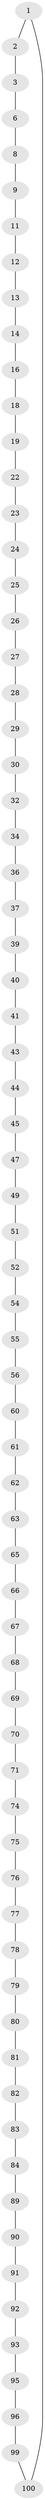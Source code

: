 // original degree distribution, {2: 1.0}
// Generated by graph-tools (version 1.1) at 2025/20/03/04/25 18:20:16]
// undirected, 70 vertices, 70 edges
graph export_dot {
graph [start="1"]
  node [color=gray90,style=filled];
  1;
  2;
  3 [super="+4"];
  6 [super="+7"];
  8;
  9 [super="+10"];
  11;
  12;
  13;
  14 [super="+15"];
  16 [super="+17"];
  18;
  19 [super="+20"];
  22;
  23;
  24;
  25;
  26;
  27;
  28;
  29;
  30 [super="+31"];
  32 [super="+33"];
  34 [super="+35"];
  36;
  37 [super="+38"];
  39;
  40;
  41 [super="+42"];
  43;
  44;
  45 [super="+46"];
  47 [super="+48"];
  49 [super="+50"];
  51;
  52 [super="+53"];
  54;
  55;
  56 [super="+57"];
  60;
  61;
  62;
  63 [super="+64"];
  65;
  66;
  67;
  68;
  69;
  70;
  71 [super="+72"];
  74;
  75;
  76;
  77;
  78;
  79;
  80;
  81;
  82;
  83;
  84 [super="+85"];
  89;
  90;
  91;
  92;
  93 [super="+94"];
  95;
  96 [super="+97"];
  99;
  100;
  1 -- 2;
  1 -- 100;
  2 -- 3;
  3 -- 6;
  6 -- 8;
  8 -- 9;
  9 -- 11;
  11 -- 12;
  12 -- 13;
  13 -- 14;
  14 -- 16;
  16 -- 18;
  18 -- 19;
  19 -- 22;
  22 -- 23;
  23 -- 24;
  24 -- 25;
  25 -- 26;
  26 -- 27;
  27 -- 28;
  28 -- 29;
  29 -- 30;
  30 -- 32;
  32 -- 34;
  34 -- 36;
  36 -- 37;
  37 -- 39;
  39 -- 40;
  40 -- 41;
  41 -- 43;
  43 -- 44;
  44 -- 45;
  45 -- 47;
  47 -- 49;
  49 -- 51;
  51 -- 52;
  52 -- 54;
  54 -- 55;
  55 -- 56;
  56 -- 60;
  60 -- 61;
  61 -- 62;
  62 -- 63;
  63 -- 65;
  65 -- 66;
  66 -- 67;
  67 -- 68;
  68 -- 69;
  69 -- 70;
  70 -- 71;
  71 -- 74;
  74 -- 75;
  75 -- 76;
  76 -- 77;
  77 -- 78;
  78 -- 79;
  79 -- 80;
  80 -- 81;
  81 -- 82;
  82 -- 83;
  83 -- 84;
  84 -- 89;
  89 -- 90;
  90 -- 91;
  91 -- 92;
  92 -- 93;
  93 -- 95;
  95 -- 96;
  96 -- 99;
  99 -- 100;
}
